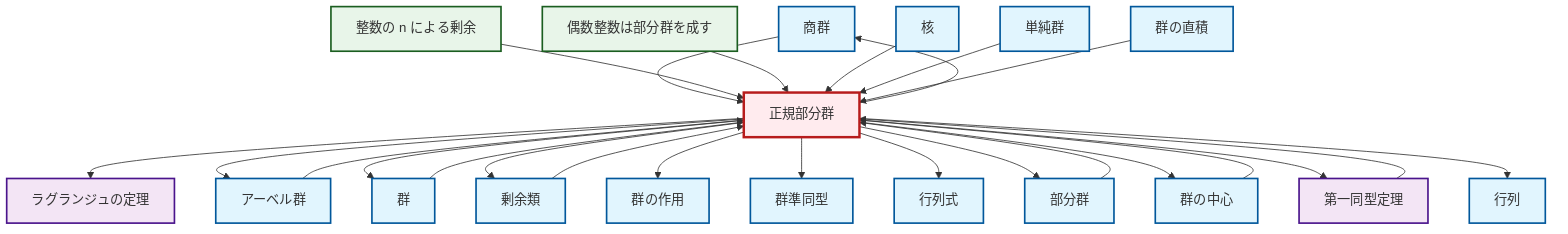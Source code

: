 graph TD
    classDef definition fill:#e1f5fe,stroke:#01579b,stroke-width:2px
    classDef theorem fill:#f3e5f5,stroke:#4a148c,stroke-width:2px
    classDef axiom fill:#fff3e0,stroke:#e65100,stroke-width:2px
    classDef example fill:#e8f5e9,stroke:#1b5e20,stroke-width:2px
    classDef current fill:#ffebee,stroke:#b71c1c,stroke-width:3px
    def-quotient-group["商群"]:::definition
    def-kernel["核"]:::definition
    def-matrix["行列"]:::definition
    ex-quotient-integers-mod-n["整数の n による剰余"]:::example
    def-subgroup["部分群"]:::definition
    thm-lagrange["ラグランジュの定理"]:::theorem
    def-normal-subgroup["正規部分群"]:::definition
    def-direct-product["群の直積"]:::definition
    def-coset["剰余類"]:::definition
    ex-even-integers-subgroup["偶数整数は部分群を成す"]:::example
    def-center-of-group["群の中心"]:::definition
    def-determinant["行列式"]:::definition
    def-group-action["群の作用"]:::definition
    def-homomorphism["群準同型"]:::definition
    def-simple-group["単純群"]:::definition
    def-group["群"]:::definition
    thm-first-isomorphism["第一同型定理"]:::theorem
    def-abelian-group["アーベル群"]:::definition
    def-abelian-group --> def-normal-subgroup
    def-normal-subgroup --> thm-lagrange
    def-center-of-group --> def-normal-subgroup
    def-group --> def-normal-subgroup
    def-normal-subgroup --> def-abelian-group
    def-normal-subgroup --> def-group
    def-coset --> def-normal-subgroup
    def-quotient-group --> def-normal-subgroup
    def-normal-subgroup --> def-quotient-group
    def-normal-subgroup --> def-coset
    ex-quotient-integers-mod-n --> def-normal-subgroup
    def-normal-subgroup --> def-group-action
    def-normal-subgroup --> def-homomorphism
    def-normal-subgroup --> def-determinant
    def-normal-subgroup --> def-subgroup
    ex-even-integers-subgroup --> def-normal-subgroup
    def-kernel --> def-normal-subgroup
    def-simple-group --> def-normal-subgroup
    def-direct-product --> def-normal-subgroup
    def-normal-subgroup --> def-center-of-group
    def-normal-subgroup --> thm-first-isomorphism
    def-normal-subgroup --> def-matrix
    thm-first-isomorphism --> def-normal-subgroup
    def-subgroup --> def-normal-subgroup
    class def-normal-subgroup current